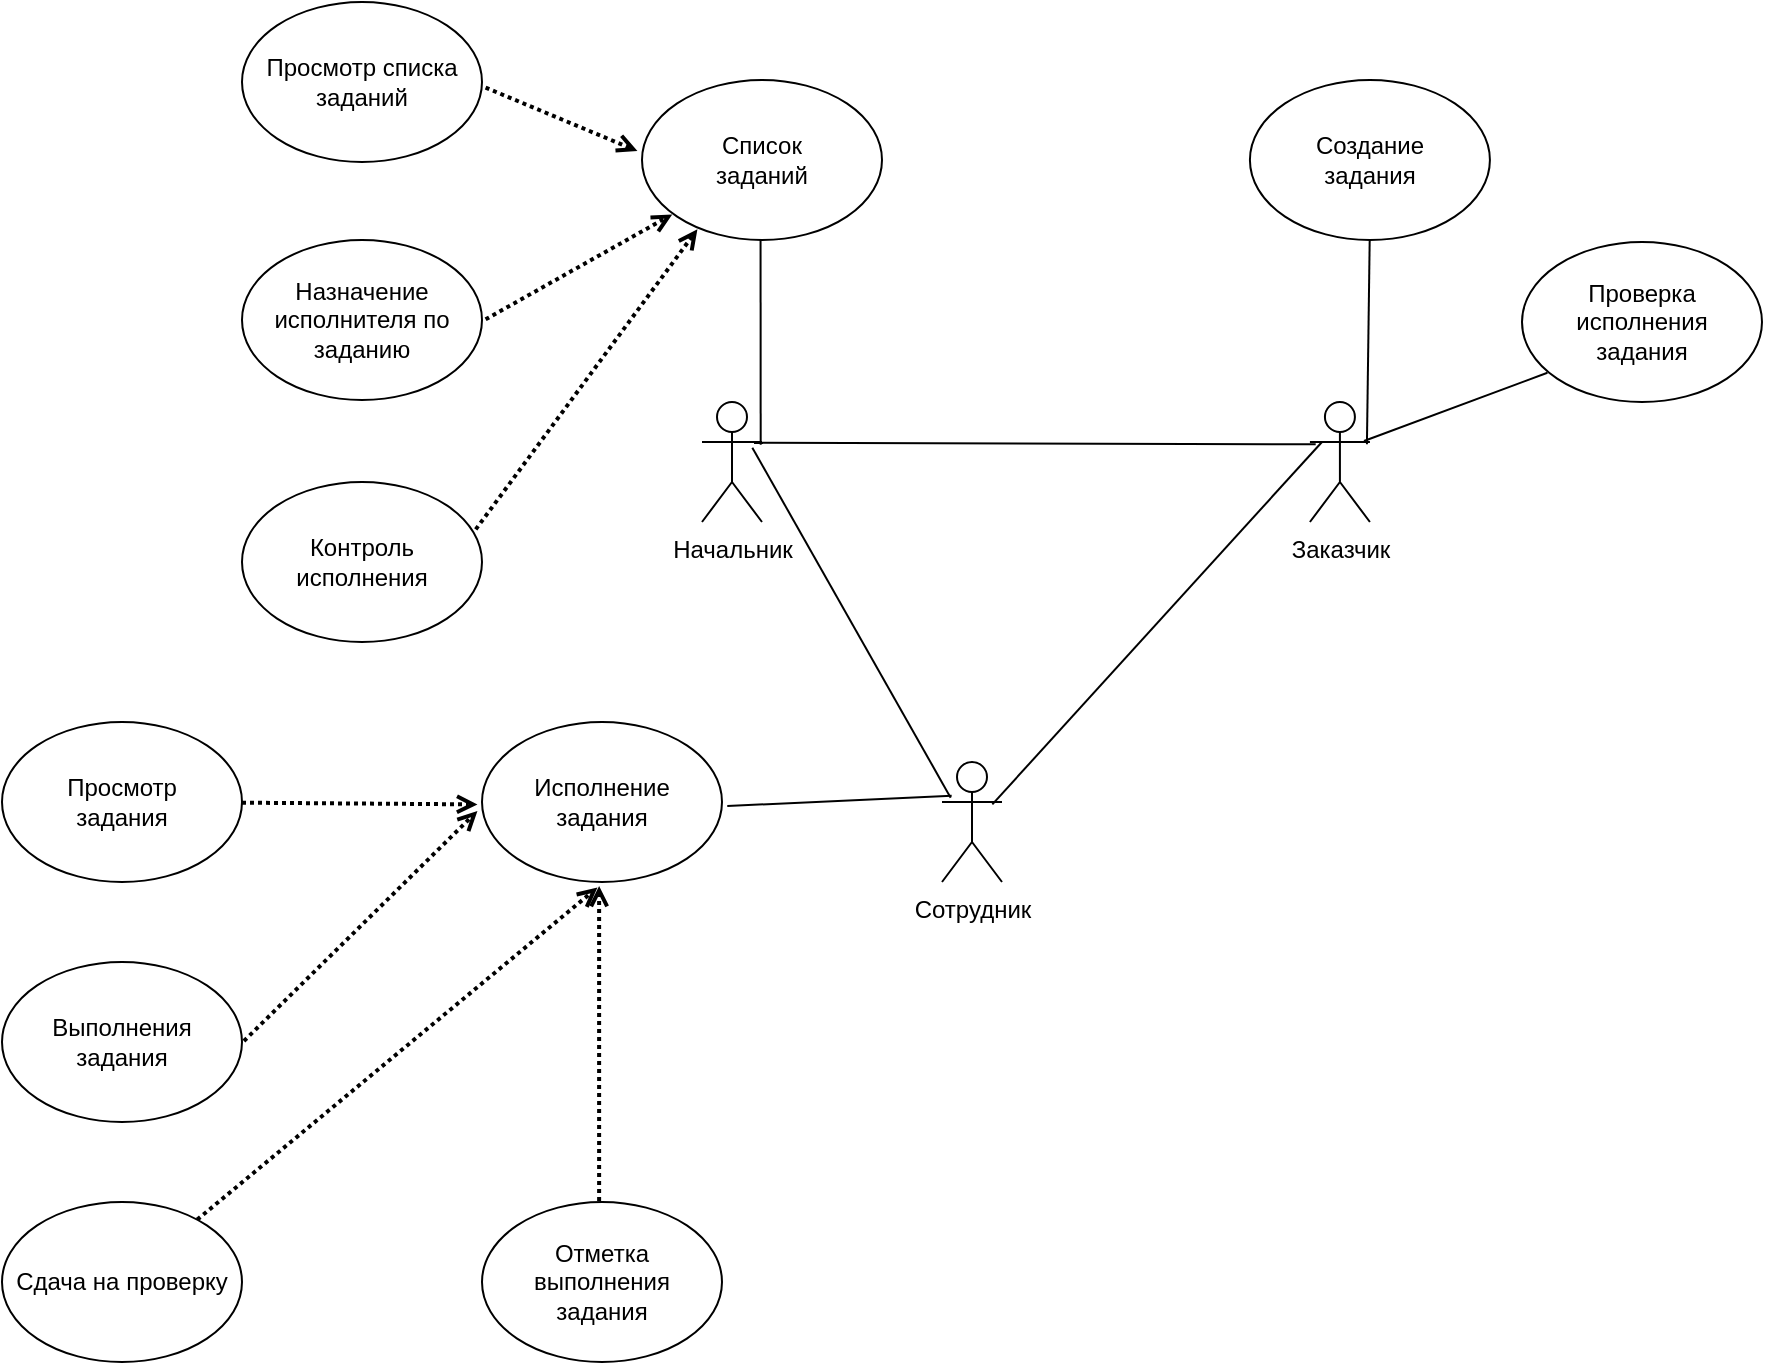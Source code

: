 <mxfile>
    <diagram id="FzKFAGnoXGDCWolT-spu" name="Диаграмма прецедентов">
        <mxGraphModel dx="1631" dy="1150" grid="1" gridSize="10" guides="1" tooltips="1" connect="0" arrows="1" fold="1" page="1" pageScale="1" pageWidth="1169" pageHeight="827" math="0" shadow="0">
            <root>
                <mxCell id="0"/>
                <mxCell id="1" parent="0"/>
                <mxCell id="1gHKCVxQUhy8G5XxMGTL-1" value="Сотрудник" style="shape=umlActor;verticalLabelPosition=bottom;verticalAlign=top;html=1;outlineConnect=0;" parent="1" vertex="1">
                    <mxGeometry x="550" y="420" width="30" height="60" as="geometry"/>
                </mxCell>
                <mxCell id="1gHKCVxQUhy8G5XxMGTL-3" value="Заказчик" style="shape=umlActor;verticalLabelPosition=bottom;verticalAlign=top;html=1;outlineConnect=0;" parent="1" vertex="1">
                    <mxGeometry x="733.96" y="240" width="30" height="60" as="geometry"/>
                </mxCell>
                <mxCell id="1gHKCVxQUhy8G5XxMGTL-5" value="" style="endArrow=none;html=1;exitX=0.161;exitY=0.281;exitDx=0;exitDy=0;exitPerimeter=0;entryX=1.022;entryY=0.525;entryDx=0;entryDy=0;entryPerimeter=0;" parent="1" source="1gHKCVxQUhy8G5XxMGTL-1" target="4AJ1Blt8pWmlBZqpBf45-20" edge="1">
                    <mxGeometry width="50" height="50" relative="1" as="geometry">
                        <mxPoint x="762" y="621" as="sourcePoint"/>
                        <mxPoint x="450" y="520" as="targetPoint"/>
                    </mxGeometry>
                </mxCell>
                <mxCell id="1gHKCVxQUhy8G5XxMGTL-11" value="Создание&lt;br&gt;задания&lt;br&gt;" style="ellipse;whiteSpace=wrap;html=1;" parent="1" vertex="1">
                    <mxGeometry x="703.96" y="79" width="120" height="80" as="geometry"/>
                </mxCell>
                <mxCell id="1gHKCVxQUhy8G5XxMGTL-12" value="" style="endArrow=none;html=1;entryX=0.499;entryY=1.004;entryDx=0;entryDy=0;entryPerimeter=0;exitX=0.95;exitY=0.353;exitDx=0;exitDy=0;exitPerimeter=0;" parent="1" source="1gHKCVxQUhy8G5XxMGTL-3" target="1gHKCVxQUhy8G5XxMGTL-11" edge="1">
                    <mxGeometry width="50" height="50" relative="1" as="geometry">
                        <mxPoint x="761.79" y="260.34" as="sourcePoint"/>
                        <mxPoint x="773.52" y="139.52" as="targetPoint"/>
                    </mxGeometry>
                </mxCell>
                <mxCell id="1gHKCVxQUhy8G5XxMGTL-16" value="Просмотр списка заданий" style="ellipse;whiteSpace=wrap;html=1;" parent="1" vertex="1">
                    <mxGeometry x="200" y="40" width="120" height="80" as="geometry"/>
                </mxCell>
                <mxCell id="1gHKCVxQUhy8G5XxMGTL-22" value="" style="endArrow=open;html=1;entryX=0.488;entryY=1.025;entryDx=0;entryDy=0;entryPerimeter=0;exitX=0.488;exitY=-0.006;exitDx=0;exitDy=0;exitPerimeter=0;dashed=1;dashPattern=1 1;endFill=0;strokeWidth=2;" parent="1" source="4AJ1Blt8pWmlBZqpBf45-22" target="4AJ1Blt8pWmlBZqpBf45-20" edge="1">
                    <mxGeometry width="50" height="50" relative="1" as="geometry">
                        <mxPoint x="1168.96" y="635.48" as="sourcePoint"/>
                        <mxPoint x="1099.96" y="609" as="targetPoint"/>
                    </mxGeometry>
                </mxCell>
                <mxCell id="1gHKCVxQUhy8G5XxMGTL-23" value="" style="endArrow=open;html=1;entryX=-0.019;entryY=0.444;entryDx=0;entryDy=0;entryPerimeter=0;exitX=1.015;exitY=0.535;exitDx=0;exitDy=0;exitPerimeter=0;dashed=1;dashPattern=1 1;endFill=0;strokeWidth=2;startArrow=none;" parent="1" source="1gHKCVxQUhy8G5XxMGTL-16" target="4AJ1Blt8pWmlBZqpBf45-12" edge="1">
                    <mxGeometry width="50" height="50" relative="1" as="geometry">
                        <mxPoint x="378.305" y="108.301" as="sourcePoint"/>
                        <mxPoint x="487.48" y="564.68" as="targetPoint"/>
                    </mxGeometry>
                </mxCell>
                <mxCell id="1gHKCVxQUhy8G5XxMGTL-26" value="" style="endArrow=open;html=1;exitX=1.015;exitY=0.496;exitDx=0;exitDy=0;exitPerimeter=0;dashed=1;dashPattern=1 1;endFill=0;strokeWidth=2;startArrow=none;entryX=0.126;entryY=0.84;entryDx=0;entryDy=0;entryPerimeter=0;" parent="1" source="4AJ1Blt8pWmlBZqpBf45-15" target="4AJ1Blt8pWmlBZqpBf45-12" edge="1">
                    <mxGeometry width="50" height="50" relative="1" as="geometry">
                        <mxPoint x="376.852" y="169.128" as="sourcePoint"/>
                        <mxPoint x="410" y="150" as="targetPoint"/>
                    </mxGeometry>
                </mxCell>
                <mxCell id="MnbU5_9E5m4PSGn_g3lq-2" value="&lt;span id=&quot;docs-internal-guid-337fdb66-7fff-0649-e076-f5c55cd66a02&quot;&gt;&lt;span style=&quot;font-family: arial; background-color: transparent; vertical-align: baseline;&quot;&gt;&lt;font style=&quot;font-size: 12px&quot;&gt;include&lt;/font&gt;&lt;/span&gt;&lt;/span&gt;" style="text;html=1;strokeColor=none;fillColor=none;align=center;verticalAlign=middle;whiteSpace=wrap;rounded=0;fontColor=#FFFFFF;rotation=25;" parent="1" vertex="1">
                    <mxGeometry x="339.75" y="79.93" width="40" height="19" as="geometry"/>
                </mxCell>
                <mxCell id="MnbU5_9E5m4PSGn_g3lq-5" value="&lt;span id=&quot;docs-internal-guid-337fdb66-7fff-0649-e076-f5c55cd66a02&quot;&gt;&lt;span style=&quot;font-family: arial; background-color: transparent; vertical-align: baseline;&quot;&gt;&lt;font style=&quot;font-size: 12px&quot;&gt;include&lt;/font&gt;&lt;/span&gt;&lt;/span&gt;" style="text;html=1;strokeColor=none;fillColor=none;align=center;verticalAlign=middle;whiteSpace=wrap;rounded=0;fontColor=#FFFFFF;rotation=-30;" parent="1" vertex="1">
                    <mxGeometry x="330" y="160" width="40" height="20" as="geometry"/>
                </mxCell>
                <mxCell id="4AJ1Blt8pWmlBZqpBf45-7" value="Начальник" style="shape=umlActor;verticalLabelPosition=bottom;verticalAlign=top;html=1;outlineConnect=0;" parent="1" vertex="1">
                    <mxGeometry x="430.0" y="240" width="30" height="60" as="geometry"/>
                </mxCell>
                <mxCell id="4AJ1Blt8pWmlBZqpBf45-12" value="Список&lt;br&gt;заданий" style="ellipse;whiteSpace=wrap;html=1;" parent="1" vertex="1">
                    <mxGeometry x="400.0" y="79" width="120" height="80" as="geometry"/>
                </mxCell>
                <mxCell id="4AJ1Blt8pWmlBZqpBf45-14" value="Проверка исполнения&lt;br&gt;задания" style="ellipse;whiteSpace=wrap;html=1;" parent="1" vertex="1">
                    <mxGeometry x="840" y="160" width="120" height="80" as="geometry"/>
                </mxCell>
                <mxCell id="4AJ1Blt8pWmlBZqpBf45-15" value="Назначение исполнителя по заданию" style="ellipse;whiteSpace=wrap;html=1;" parent="1" vertex="1">
                    <mxGeometry x="200" y="159" width="120" height="80" as="geometry"/>
                </mxCell>
                <mxCell id="4AJ1Blt8pWmlBZqpBf45-17" value="" style="endArrow=none;html=1;entryX=0.106;entryY=0.817;entryDx=0;entryDy=0;entryPerimeter=0;exitX=0.901;exitY=0.325;exitDx=0;exitDy=0;exitPerimeter=0;" parent="1" source="1gHKCVxQUhy8G5XxMGTL-3" target="4AJ1Blt8pWmlBZqpBf45-14" edge="1">
                    <mxGeometry width="50" height="50" relative="1" as="geometry">
                        <mxPoint x="690" y="681.94" as="sourcePoint"/>
                        <mxPoint x="690.04" y="582" as="targetPoint"/>
                    </mxGeometry>
                </mxCell>
                <mxCell id="4AJ1Blt8pWmlBZqpBf45-18" value="" style="endArrow=none;html=1;entryX=0.494;entryY=0.996;entryDx=0;entryDy=0;entryPerimeter=0;exitX=0.978;exitY=0.356;exitDx=0;exitDy=0;exitPerimeter=0;" parent="1" source="4AJ1Blt8pWmlBZqpBf45-7" target="4AJ1Blt8pWmlBZqpBf45-12" edge="1">
                    <mxGeometry width="50" height="50" relative="1" as="geometry">
                        <mxPoint x="492" y="580.98" as="sourcePoint"/>
                        <mxPoint x="492.04" y="481.04" as="targetPoint"/>
                    </mxGeometry>
                </mxCell>
                <mxCell id="4AJ1Blt8pWmlBZqpBf45-19" value="Просмотр&lt;br&gt;задания" style="ellipse;whiteSpace=wrap;html=1;" parent="1" vertex="1">
                    <mxGeometry x="80.0" y="400" width="120" height="80" as="geometry"/>
                </mxCell>
                <mxCell id="4AJ1Blt8pWmlBZqpBf45-20" value="Исполнение&lt;br&gt;задания" style="ellipse;whiteSpace=wrap;html=1;" parent="1" vertex="1">
                    <mxGeometry x="320" y="400" width="120" height="80" as="geometry"/>
                </mxCell>
                <mxCell id="4AJ1Blt8pWmlBZqpBf45-22" value="Отметка выполнения&lt;br&gt;задания" style="ellipse;whiteSpace=wrap;html=1;" parent="1" vertex="1">
                    <mxGeometry x="320.0" y="640" width="120" height="80" as="geometry"/>
                </mxCell>
                <mxCell id="4AJ1Blt8pWmlBZqpBf45-23" value="" style="endArrow=open;html=1;entryX=-0.019;entryY=0.515;entryDx=0;entryDy=0;entryPerimeter=0;dashed=1;dashPattern=1 1;endFill=0;strokeWidth=2;startArrow=none;" parent="1" source="4AJ1Blt8pWmlBZqpBf45-19" target="4AJ1Blt8pWmlBZqpBf45-20" edge="1">
                    <mxGeometry width="50" height="50" relative="1" as="geometry">
                        <mxPoint x="280" y="440.416" as="sourcePoint"/>
                        <mxPoint x="407.72" y="124.52" as="targetPoint"/>
                    </mxGeometry>
                </mxCell>
                <mxCell id="4AJ1Blt8pWmlBZqpBf45-30" value="" style="endArrow=none;html=1;exitX=0.144;exitY=0.297;exitDx=0;exitDy=0;exitPerimeter=0;entryX=0.839;entryY=0.381;entryDx=0;entryDy=0;entryPerimeter=0;" parent="1" source="1gHKCVxQUhy8G5XxMGTL-1" target="4AJ1Blt8pWmlBZqpBf45-7" edge="1">
                    <mxGeometry width="50" height="50" relative="1" as="geometry">
                        <mxPoint x="564.83" y="446.86" as="sourcePoint"/>
                        <mxPoint x="452.64" y="452" as="targetPoint"/>
                    </mxGeometry>
                </mxCell>
                <mxCell id="4AJ1Blt8pWmlBZqpBf45-31" value="" style="endArrow=none;html=1;exitX=0.201;exitY=0.333;exitDx=0;exitDy=0;exitPerimeter=0;entryX=0.839;entryY=0.353;entryDx=0;entryDy=0;entryPerimeter=0;" parent="1" source="1gHKCVxQUhy8G5XxMGTL-3" target="1gHKCVxQUhy8G5XxMGTL-1" edge="1">
                    <mxGeometry width="50" height="50" relative="1" as="geometry">
                        <mxPoint x="574.83" y="456.86" as="sourcePoint"/>
                        <mxPoint x="462.64" y="462" as="targetPoint"/>
                    </mxGeometry>
                </mxCell>
                <mxCell id="4AJ1Blt8pWmlBZqpBf45-32" value="&lt;span id=&quot;docs-internal-guid-337fdb66-7fff-0649-e076-f5c55cd66a02&quot;&gt;&lt;span style=&quot;font-family: arial; background-color: transparent; vertical-align: baseline;&quot;&gt;&lt;font style=&quot;font-size: 12px&quot;&gt;include&lt;/font&gt;&lt;/span&gt;&lt;/span&gt;" style="text;html=1;strokeColor=none;fillColor=none;align=center;verticalAlign=middle;whiteSpace=wrap;rounded=0;fontColor=#FFFFFF;rotation=0;" parent="1" vertex="1">
                    <mxGeometry x="230" y="414" width="40" height="20" as="geometry"/>
                </mxCell>
                <mxCell id="4AJ1Blt8pWmlBZqpBf45-33" value="&lt;span id=&quot;docs-internal-guid-337fdb66-7fff-0649-e076-f5c55cd66a02&quot;&gt;&lt;span style=&quot;font-family: arial; background-color: transparent; vertical-align: baseline;&quot;&gt;&lt;font style=&quot;font-size: 12px&quot;&gt;include&lt;/font&gt;&lt;/span&gt;&lt;/span&gt;" style="text;html=1;strokeColor=none;fillColor=none;align=center;verticalAlign=middle;whiteSpace=wrap;rounded=0;fontColor=#FFFFFF;rotation=-40;" parent="1" vertex="1">
                    <mxGeometry x="220" y="492" width="40" height="20" as="geometry"/>
                </mxCell>
                <mxCell id="4AJ1Blt8pWmlBZqpBf45-34" value="Выполнения&lt;br&gt;задания" style="ellipse;whiteSpace=wrap;html=1;" parent="1" vertex="1">
                    <mxGeometry x="80.0" y="520" width="120" height="80" as="geometry"/>
                </mxCell>
                <mxCell id="4AJ1Blt8pWmlBZqpBf45-35" value="Сдача на проверку" style="ellipse;whiteSpace=wrap;html=1;" parent="1" vertex="1">
                    <mxGeometry x="80.0" y="640" width="120" height="80" as="geometry"/>
                </mxCell>
                <mxCell id="4AJ1Blt8pWmlBZqpBf45-36" value="" style="endArrow=open;html=1;entryX=-0.019;entryY=0.556;entryDx=0;entryDy=0;entryPerimeter=0;exitX=1.008;exitY=0.494;exitDx=0;exitDy=0;exitPerimeter=0;dashed=1;dashPattern=1 1;endFill=0;strokeWidth=2;" parent="1" source="4AJ1Blt8pWmlBZqpBf45-34" target="4AJ1Blt8pWmlBZqpBf45-20" edge="1">
                    <mxGeometry width="50" height="50" relative="1" as="geometry">
                        <mxPoint x="690.22" y="730" as="sourcePoint"/>
                        <mxPoint x="807.7" y="620.04" as="targetPoint"/>
                    </mxGeometry>
                </mxCell>
                <mxCell id="4AJ1Blt8pWmlBZqpBf45-37" value="" style="endArrow=open;html=1;entryX=0.481;entryY=1.035;entryDx=0;entryDy=0;entryPerimeter=0;dashed=1;dashPattern=1 1;endFill=0;strokeWidth=2;" parent="1" source="4AJ1Blt8pWmlBZqpBf45-35" target="4AJ1Blt8pWmlBZqpBf45-20" edge="1">
                    <mxGeometry width="50" height="50" relative="1" as="geometry">
                        <mxPoint x="221.8" y="579.48" as="sourcePoint"/>
                        <mxPoint x="339.28" y="469.52" as="targetPoint"/>
                    </mxGeometry>
                </mxCell>
                <mxCell id="4AJ1Blt8pWmlBZqpBf45-39" value="&lt;span id=&quot;docs-internal-guid-337fdb66-7fff-0649-e076-f5c55cd66a02&quot;&gt;&lt;span style=&quot;font-family: arial; background-color: transparent; vertical-align: baseline;&quot;&gt;&lt;font style=&quot;font-size: 12px&quot;&gt;include&lt;/font&gt;&lt;/span&gt;&lt;/span&gt;" style="text;html=1;strokeColor=none;fillColor=none;align=center;verticalAlign=middle;whiteSpace=wrap;rounded=0;fontColor=#FFFFFF;rotation=-90;" parent="1" vertex="1">
                    <mxGeometry x="350" y="580" width="40" height="20" as="geometry"/>
                </mxCell>
                <mxCell id="4AJ1Blt8pWmlBZqpBf45-41" value="&lt;span id=&quot;docs-internal-guid-337fdb66-7fff-0649-e076-f5c55cd66a02&quot;&gt;&lt;span style=&quot;font-family: arial; background-color: transparent; vertical-align: baseline;&quot;&gt;&lt;font style=&quot;font-size: 12px&quot;&gt;include&lt;/font&gt;&lt;/span&gt;&lt;/span&gt;" style="text;html=1;strokeColor=none;fillColor=none;align=center;verticalAlign=middle;whiteSpace=wrap;rounded=0;fontColor=#FFFFFF;rotation=-40;" parent="1" vertex="1">
                    <mxGeometry x="250" y="540" width="40" height="20" as="geometry"/>
                </mxCell>
                <mxCell id="4AJ1Blt8pWmlBZqpBf45-43" value="" style="endArrow=none;html=1;exitX=0.096;exitY=0.353;exitDx=0;exitDy=0;exitPerimeter=0;entryX=0.867;entryY=0.339;entryDx=0;entryDy=0;entryPerimeter=0;" parent="1" source="1gHKCVxQUhy8G5XxMGTL-3" target="4AJ1Blt8pWmlBZqpBf45-7" edge="1">
                    <mxGeometry width="50" height="50" relative="1" as="geometry">
                        <mxPoint x="574.32" y="457.82" as="sourcePoint"/>
                        <mxPoint x="475.17" y="282.86" as="targetPoint"/>
                    </mxGeometry>
                </mxCell>
                <mxCell id="4AJ1Blt8pWmlBZqpBf45-44" value="Контроль исполнения" style="ellipse;whiteSpace=wrap;html=1;" parent="1" vertex="1">
                    <mxGeometry x="200" y="280" width="120" height="80" as="geometry"/>
                </mxCell>
                <mxCell id="4AJ1Blt8pWmlBZqpBf45-46" value="" style="endArrow=open;html=1;exitX=0.974;exitY=0.296;exitDx=0;exitDy=0;exitPerimeter=0;dashed=1;dashPattern=1 1;endFill=0;strokeWidth=2;startArrow=none;entryX=0.231;entryY=0.933;entryDx=0;entryDy=0;entryPerimeter=0;" parent="1" source="4AJ1Blt8pWmlBZqpBf45-44" target="4AJ1Blt8pWmlBZqpBf45-12" edge="1">
                    <mxGeometry width="50" height="50" relative="1" as="geometry">
                        <mxPoint x="331.8" y="208.68" as="sourcePoint"/>
                        <mxPoint x="420.0" y="160" as="targetPoint"/>
                    </mxGeometry>
                </mxCell>
                <mxCell id="4AJ1Blt8pWmlBZqpBf45-48" value="&lt;span id=&quot;docs-internal-guid-337fdb66-7fff-0649-e076-f5c55cd66a02&quot;&gt;&lt;span style=&quot;font-family: arial; background-color: transparent; vertical-align: baseline;&quot;&gt;&lt;font style=&quot;font-size: 12px&quot;&gt;include&lt;/font&gt;&lt;/span&gt;&lt;/span&gt;" style="text;html=1;strokeColor=none;fillColor=none;align=center;verticalAlign=middle;whiteSpace=wrap;rounded=0;fontColor=#FFFFFF;rotation=-50;" parent="1" vertex="1">
                    <mxGeometry x="350" y="200" width="40" height="20" as="geometry"/>
                </mxCell>
            </root>
        </mxGraphModel>
    </diagram>
    <diagram id="ITqVOFLpokw4-V68O6bz" name="Диаграмма взаимодействия">
        <mxGraphModel dx="1631" dy="1150" grid="1" gridSize="10" guides="1" tooltips="1" connect="1" arrows="1" fold="1" page="1" pageScale="1" pageWidth="1169" pageHeight="827" math="0" shadow="0">
            <root>
                <mxCell id="RUR3h_6tyO-jtWT-n1HD-0"/>
                <mxCell id="RUR3h_6tyO-jtWT-n1HD-1" parent="RUR3h_6tyO-jtWT-n1HD-0"/>
                <mxCell id="SCsRiwc_qIpk-WXaUJOM-4" value="" style="shape=umlLifeline;participant=umlActor;perimeter=lifelinePerimeter;whiteSpace=wrap;html=1;container=1;collapsible=0;recursiveResize=0;verticalAlign=top;spacingTop=36;outlineConnect=0;fontColor=#FFFFFF;" parent="RUR3h_6tyO-jtWT-n1HD-1" vertex="1">
                    <mxGeometry x="40" y="40" width="20" height="760" as="geometry"/>
                </mxCell>
                <mxCell id="SCsRiwc_qIpk-WXaUJOM-5" value=":Блок обработки&lt;br&gt;заданий" style="shape=umlLifeline;perimeter=lifelinePerimeter;whiteSpace=wrap;html=1;container=1;collapsible=0;recursiveResize=0;outlineConnect=0;fontColor=#FFFFFF;" parent="RUR3h_6tyO-jtWT-n1HD-1" vertex="1">
                    <mxGeometry x="149" y="40" width="100" height="760" as="geometry"/>
                </mxCell>
                <mxCell id="T4rm4pVzh3_2F5of5Yc2-1" value="" style="html=1;points=[];perimeter=orthogonalPerimeter;fontColor=#FFFFFF;" parent="SCsRiwc_qIpk-WXaUJOM-5" vertex="1">
                    <mxGeometry x="45" y="80" width="10" height="40" as="geometry"/>
                </mxCell>
                <mxCell id="T4rm4pVzh3_2F5of5Yc2-0" value="Создание задания" style="html=1;verticalAlign=bottom;endArrow=block;dashed=1;dashPattern=1 1;fontColor=#FFFFFF;strokeWidth=2;entryX=0.367;entryY=-0.017;entryDx=0;entryDy=0;entryPerimeter=0;" parent="RUR3h_6tyO-jtWT-n1HD-1" source="SCsRiwc_qIpk-WXaUJOM-4" target="T4rm4pVzh3_2F5of5Yc2-1" edge="1">
                    <mxGeometry width="80" relative="1" as="geometry">
                        <mxPoint x="520" y="460" as="sourcePoint"/>
                        <mxPoint x="160" y="120" as="targetPoint"/>
                    </mxGeometry>
                </mxCell>
                <mxCell id="Bk4L6IAFF9diTcHn-wIK-0" value="" style="shape=umlLifeline;participant=umlActor;perimeter=lifelinePerimeter;whiteSpace=wrap;html=1;container=1;collapsible=0;recursiveResize=0;verticalAlign=top;spacingTop=36;outlineConnect=0;fontColor=#FFFFFF;" parent="RUR3h_6tyO-jtWT-n1HD-1" vertex="1">
                    <mxGeometry x="510" y="40" width="20" height="760" as="geometry"/>
                </mxCell>
                <mxCell id="Bk4L6IAFF9diTcHn-wIK-12" value="" style="html=1;points=[];perimeter=orthogonalPerimeter;fontColor=#FFFFFF;" parent="Bk4L6IAFF9diTcHn-wIK-0" vertex="1">
                    <mxGeometry x="-316" y="350" width="10" height="40" as="geometry"/>
                </mxCell>
                <mxCell id="Bk4L6IAFF9diTcHn-wIK-20" value="Задание выполнено" style="html=1;verticalAlign=bottom;endArrow=open;dashed=1;endSize=8;dashPattern=1 1;fontColor=#FFFFFF;strokeWidth=2;exitX=0.017;exitY=1.001;exitDx=0;exitDy=0;exitPerimeter=0;" parent="Bk4L6IAFF9diTcHn-wIK-0" edge="1">
                    <mxGeometry relative="1" as="geometry">
                        <mxPoint x="5.17" y="350.24" as="sourcePoint"/>
                        <mxPoint x="-311.333" y="350" as="targetPoint"/>
                        <Array as="points">
                            <mxPoint x="-110" y="350"/>
                        </Array>
                    </mxGeometry>
                </mxCell>
                <mxCell id="Bk4L6IAFF9diTcHn-wIK-21" value="Проверка выполнения&lt;br&gt;задания" style="html=1;verticalAlign=bottom;endArrow=open;dashed=1;endSize=8;dashPattern=1 1;fontColor=#FFFFFF;strokeWidth=2;exitX=0.45;exitY=0.988;exitDx=0;exitDy=0;exitPerimeter=0;" parent="Bk4L6IAFF9diTcHn-wIK-0" source="Bk4L6IAFF9diTcHn-wIK-12" edge="1">
                    <mxGeometry x="-0.08" relative="1" as="geometry">
                        <mxPoint x="90" y="330" as="sourcePoint"/>
                        <mxPoint x="-460.333" y="389.52" as="targetPoint"/>
                        <mxPoint as="offset"/>
                    </mxGeometry>
                </mxCell>
                <mxCell id="Bk4L6IAFF9diTcHn-wIK-22" value="" style="html=1;points=[];perimeter=orthogonalPerimeter;fontColor=#FFFFFF;" parent="Bk4L6IAFF9diTcHn-wIK-0" vertex="1">
                    <mxGeometry x="-465" y="390" width="10" height="50" as="geometry"/>
                </mxCell>
                <mxCell id="Bk4L6IAFF9diTcHn-wIK-31" value="Замечания к исполнению&lt;br&gt;задания" style="html=1;verticalAlign=bottom;endArrow=block;dashed=1;dashPattern=1 1;fontColor=#FFFFFF;strokeWidth=2;" parent="Bk4L6IAFF9diTcHn-wIK-0" edge="1">
                    <mxGeometry width="80" relative="1" as="geometry">
                        <mxPoint x="-460.333" y="440" as="sourcePoint"/>
                        <mxPoint x="-311.5" y="440" as="targetPoint"/>
                        <Array as="points">
                            <mxPoint x="-340" y="440"/>
                        </Array>
                    </mxGeometry>
                </mxCell>
                <mxCell id="Bk4L6IAFF9diTcHn-wIK-32" value="" style="html=1;points=[];perimeter=orthogonalPerimeter;fontColor=#FFFFFF;" parent="Bk4L6IAFF9diTcHn-wIK-0" vertex="1">
                    <mxGeometry x="-316" y="440" width="10" height="30" as="geometry"/>
                </mxCell>
                <mxCell id="Bk4L6IAFF9diTcHn-wIK-33" value="На устранение выявленных замечаний по заданию" style="html=1;verticalAlign=bottom;endArrow=block;dashed=1;dashPattern=1 1;fontColor=#FFFFFF;strokeWidth=2;" parent="Bk4L6IAFF9diTcHn-wIK-0" edge="1">
                    <mxGeometry x="0.004" width="80" relative="1" as="geometry">
                        <mxPoint x="-311.333" y="470" as="sourcePoint"/>
                        <mxPoint x="10" y="470" as="targetPoint"/>
                        <Array as="points">
                            <mxPoint x="-130" y="470"/>
                        </Array>
                        <mxPoint as="offset"/>
                    </mxGeometry>
                </mxCell>
                <mxCell id="Bk4L6IAFF9diTcHn-wIK-34" value="" style="html=1;points=[];perimeter=orthogonalPerimeter;fontColor=#FFFFFF;" parent="Bk4L6IAFF9diTcHn-wIK-0" vertex="1">
                    <mxGeometry x="5" y="470" width="10" height="80" as="geometry"/>
                </mxCell>
                <mxCell id="Bk4L6IAFF9diTcHn-wIK-35" value="Устранены выявленные замечания" style="html=1;verticalAlign=bottom;endArrow=open;dashed=1;endSize=8;dashPattern=1 1;fontColor=#FFFFFF;strokeWidth=2;exitX=-0.067;exitY=0.994;exitDx=0;exitDy=0;exitPerimeter=0;" parent="Bk4L6IAFF9diTcHn-wIK-0" source="Bk4L6IAFF9diTcHn-wIK-34" edge="1">
                    <mxGeometry relative="1" as="geometry">
                        <mxPoint y="300" as="sourcePoint"/>
                        <mxPoint x="-460.333" y="550" as="targetPoint"/>
                        <Array as="points">
                            <mxPoint x="-270" y="550"/>
                        </Array>
                    </mxGeometry>
                </mxCell>
                <mxCell id="Bk4L6IAFF9diTcHn-wIK-36" value="" style="html=1;points=[];perimeter=orthogonalPerimeter;fontColor=#FFFFFF;" parent="Bk4L6IAFF9diTcHn-wIK-0" vertex="1">
                    <mxGeometry x="-465" y="550" width="10" height="40" as="geometry"/>
                </mxCell>
                <mxCell id="Bk4L6IAFF9diTcHn-wIK-37" value="Завершение задания" style="html=1;verticalAlign=bottom;endArrow=block;dashed=1;dashPattern=1 1;fontColor=#FFFFFF;strokeWidth=2;" parent="Bk4L6IAFF9diTcHn-wIK-0" edge="1">
                    <mxGeometry width="80" relative="1" as="geometry">
                        <mxPoint x="-460.333" y="590" as="sourcePoint"/>
                        <mxPoint x="-311.5" y="590" as="targetPoint"/>
                        <Array as="points">
                            <mxPoint x="-340" y="590"/>
                        </Array>
                    </mxGeometry>
                </mxCell>
                <mxCell id="Bk4L6IAFF9diTcHn-wIK-38" value="" style="html=1;points=[];perimeter=orthogonalPerimeter;fontColor=#FFFFFF;" parent="Bk4L6IAFF9diTcHn-wIK-0" vertex="1">
                    <mxGeometry x="-316" y="590" width="10" height="40" as="geometry"/>
                </mxCell>
                <mxCell id="Bk4L6IAFF9diTcHn-wIK-1" value="" style="shape=umlLifeline;participant=umlActor;perimeter=lifelinePerimeter;whiteSpace=wrap;html=1;container=1;collapsible=0;recursiveResize=0;verticalAlign=top;spacingTop=36;outlineConnect=0;fontColor=#FFFFFF;" parent="RUR3h_6tyO-jtWT-n1HD-1" vertex="1">
                    <mxGeometry x="340" y="40" width="20" height="760" as="geometry"/>
                </mxCell>
                <mxCell id="Bk4L6IAFF9diTcHn-wIK-6" value="Новое задание" style="html=1;verticalAlign=bottom;endArrow=block;dashed=1;dashPattern=1 1;fontColor=#FFFFFF;strokeWidth=2;" parent="RUR3h_6tyO-jtWT-n1HD-1" edge="1">
                    <mxGeometry x="-0.079" width="80" relative="1" as="geometry">
                        <mxPoint x="203" y="160" as="sourcePoint"/>
                        <mxPoint x="348.5" y="160" as="targetPoint"/>
                        <mxPoint as="offset"/>
                    </mxGeometry>
                </mxCell>
                <mxCell id="Bk4L6IAFF9diTcHn-wIK-7" value="" style="html=1;points=[];perimeter=orthogonalPerimeter;fontColor=#FFFFFF;" parent="RUR3h_6tyO-jtWT-n1HD-1" vertex="1">
                    <mxGeometry x="345" y="160" width="10" height="40" as="geometry"/>
                </mxCell>
                <mxCell id="Bk4L6IAFF9diTcHn-wIK-11" value="Назначение исполнителя" style="html=1;verticalAlign=bottom;endArrow=open;dashed=1;endSize=8;dashPattern=1 1;fontColor=#FFFFFF;strokeWidth=2;" parent="RUR3h_6tyO-jtWT-n1HD-1" source="Bk4L6IAFF9diTcHn-wIK-1" target="SCsRiwc_qIpk-WXaUJOM-5" edge="1">
                    <mxGeometry relative="1" as="geometry">
                        <mxPoint x="600" y="460" as="sourcePoint"/>
                        <mxPoint x="520" y="460" as="targetPoint"/>
                        <Array as="points">
                            <mxPoint x="290" y="200"/>
                        </Array>
                    </mxGeometry>
                </mxCell>
                <mxCell id="Bk4L6IAFF9diTcHn-wIK-13" value="" style="html=1;points=[];perimeter=orthogonalPerimeter;fontColor=#FFFFFF;" parent="RUR3h_6tyO-jtWT-n1HD-1" vertex="1">
                    <mxGeometry x="194" y="200" width="10" height="40" as="geometry"/>
                </mxCell>
                <mxCell id="Bk4L6IAFF9diTcHn-wIK-15" value="Получено новое задание" style="html=1;verticalAlign=bottom;endArrow=block;dashed=1;dashPattern=1 1;fontColor=#FFFFFF;strokeWidth=2;" parent="RUR3h_6tyO-jtWT-n1HD-1" source="SCsRiwc_qIpk-WXaUJOM-5" target="Bk4L6IAFF9diTcHn-wIK-0" edge="1">
                    <mxGeometry width="80" relative="1" as="geometry">
                        <mxPoint x="520" y="460" as="sourcePoint"/>
                        <mxPoint x="600" y="460" as="targetPoint"/>
                        <Array as="points">
                            <mxPoint x="460" y="240"/>
                        </Array>
                    </mxGeometry>
                </mxCell>
                <mxCell id="Bk4L6IAFF9diTcHn-wIK-16" value="" style="html=1;points=[];perimeter=orthogonalPerimeter;fontColor=#FFFFFF;" parent="RUR3h_6tyO-jtWT-n1HD-1" vertex="1">
                    <mxGeometry x="515" y="240" width="10" height="150" as="geometry"/>
                </mxCell>
            </root>
        </mxGraphModel>
    </diagram>
    <diagram id="1IPVWIqW8F2eZ5TMQKQ4" name="Диаграмма классов">
        <mxGraphModel dx="1631" dy="1150" grid="1" gridSize="10" guides="1" tooltips="1" connect="1" arrows="1" fold="1" page="1" pageScale="1" pageWidth="1169" pageHeight="827" math="0" shadow="0">
            <root>
                <mxCell id="3mZONofuCWOaK_TD9A6O-0"/>
                <mxCell id="3mZONofuCWOaK_TD9A6O-1" parent="3mZONofuCWOaK_TD9A6O-0"/>
                <mxCell id="KkMyyrLau12Synb8e8L7-0" value="Employee" style="swimlane;fontStyle=1;align=center;verticalAlign=top;childLayout=stackLayout;horizontal=1;startSize=26;horizontalStack=0;resizeParent=1;resizeParentMax=0;resizeLast=0;collapsible=1;marginBottom=0;fontColor=#FFFFFF;" parent="3mZONofuCWOaK_TD9A6O-1" vertex="1">
                    <mxGeometry x="160" y="210" width="160" height="164" as="geometry"/>
                </mxCell>
                <mxCell id="KkMyyrLau12Synb8e8L7-6" value="+ id: integer" style="text;strokeColor=none;fillColor=none;align=left;verticalAlign=top;spacingLeft=4;spacingRight=4;overflow=hidden;rotatable=0;points=[[0,0.5],[1,0.5]];portConstraint=eastwest;" parent="KkMyyrLau12Synb8e8L7-0" vertex="1">
                    <mxGeometry y="26" width="160" height="26" as="geometry"/>
                </mxCell>
                <mxCell id="KkMyyrLau12Synb8e8L7-1" value="+ name: string" style="text;strokeColor=none;fillColor=none;align=left;verticalAlign=top;spacingLeft=4;spacingRight=4;overflow=hidden;rotatable=0;points=[[0,0.5],[1,0.5]];portConstraint=eastwest;" parent="KkMyyrLau12Synb8e8L7-0" vertex="1">
                    <mxGeometry y="52" width="160" height="26" as="geometry"/>
                </mxCell>
                <mxCell id="KkMyyrLau12Synb8e8L7-5" value="+ lastName: string" style="text;strokeColor=none;fillColor=none;align=left;verticalAlign=top;spacingLeft=4;spacingRight=4;overflow=hidden;rotatable=0;points=[[0,0.5],[1,0.5]];portConstraint=eastwest;" parent="KkMyyrLau12Synb8e8L7-0" vertex="1">
                    <mxGeometry y="78" width="160" height="26" as="geometry"/>
                </mxCell>
                <mxCell id="KkMyyrLau12Synb8e8L7-7" value="+ phone: string" style="text;strokeColor=none;fillColor=none;align=left;verticalAlign=top;spacingLeft=4;spacingRight=4;overflow=hidden;rotatable=0;points=[[0,0.5],[1,0.5]];portConstraint=eastwest;" parent="KkMyyrLau12Synb8e8L7-0" vertex="1">
                    <mxGeometry y="104" width="160" height="26" as="geometry"/>
                </mxCell>
                <mxCell id="Ls1-NF3X9LQCH0TBVpGZ-17" value="+ department: string" style="text;strokeColor=none;fillColor=none;align=left;verticalAlign=top;spacingLeft=4;spacingRight=4;overflow=hidden;rotatable=0;points=[[0,0.5],[1,0.5]];portConstraint=eastwest;" parent="KkMyyrLau12Synb8e8L7-0" vertex="1">
                    <mxGeometry y="130" width="160" height="26" as="geometry"/>
                </mxCell>
                <mxCell id="KkMyyrLau12Synb8e8L7-2" value="" style="line;strokeWidth=1;fillColor=none;align=left;verticalAlign=middle;spacingTop=-1;spacingLeft=3;spacingRight=3;rotatable=0;labelPosition=right;points=[];portConstraint=eastwest;" parent="KkMyyrLau12Synb8e8L7-0" vertex="1">
                    <mxGeometry y="156" width="160" height="8" as="geometry"/>
                </mxCell>
                <mxCell id="Ls1-NF3X9LQCH0TBVpGZ-0" value="Boss" style="swimlane;fontStyle=1;align=center;verticalAlign=top;childLayout=stackLayout;horizontal=1;startSize=26;horizontalStack=0;resizeParent=1;resizeParentMax=0;resizeLast=0;collapsible=1;marginBottom=0;fontColor=#FFFFFF;" parent="3mZONofuCWOaK_TD9A6O-1" vertex="1">
                    <mxGeometry x="160" y="110" width="160" height="50" as="geometry"/>
                </mxCell>
                <mxCell id="Ls1-NF3X9LQCH0TBVpGZ-5" value="" style="line;strokeWidth=1;fillColor=none;align=left;verticalAlign=middle;spacingTop=-1;spacingLeft=3;spacingRight=3;rotatable=0;labelPosition=right;points=[];portConstraint=eastwest;" parent="Ls1-NF3X9LQCH0TBVpGZ-0" vertex="1">
                    <mxGeometry y="26" width="160" height="24" as="geometry"/>
                </mxCell>
                <mxCell id="Ls1-NF3X9LQCH0TBVpGZ-7" value="Customer" style="swimlane;fontStyle=1;align=center;verticalAlign=top;childLayout=stackLayout;horizontal=1;startSize=26;horizontalStack=0;resizeParent=1;resizeParentMax=0;resizeLast=0;collapsible=1;marginBottom=0;fontColor=#FFFFFF;" parent="3mZONofuCWOaK_TD9A6O-1" vertex="1">
                    <mxGeometry x="160" y="440" width="160" height="50" as="geometry"/>
                </mxCell>
                <mxCell id="Ls1-NF3X9LQCH0TBVpGZ-12" value="" style="line;strokeWidth=1;fillColor=none;align=left;verticalAlign=middle;spacingTop=-1;spacingLeft=3;spacingRight=3;rotatable=0;labelPosition=right;points=[];portConstraint=eastwest;" parent="Ls1-NF3X9LQCH0TBVpGZ-7" vertex="1">
                    <mxGeometry y="26" width="160" height="24" as="geometry"/>
                </mxCell>
                <mxCell id="Ls1-NF3X9LQCH0TBVpGZ-14" value="" style="endArrow=block;endSize=16;endFill=0;html=1;dashed=1;dashPattern=1 1;fontColor=#FFFFFF;strokeWidth=2;exitX=0.5;exitY=1;exitDx=0;exitDy=0;" parent="3mZONofuCWOaK_TD9A6O-1" source="Ls1-NF3X9LQCH0TBVpGZ-0" target="KkMyyrLau12Synb8e8L7-0" edge="1">
                    <mxGeometry x="0.077" y="-4" width="160" relative="1" as="geometry">
                        <mxPoint x="240" y="160" as="sourcePoint"/>
                        <mxPoint x="680" y="470" as="targetPoint"/>
                        <mxPoint as="offset"/>
                    </mxGeometry>
                </mxCell>
                <mxCell id="Ls1-NF3X9LQCH0TBVpGZ-15" value="" style="endArrow=block;endSize=16;endFill=0;html=1;dashed=1;dashPattern=1 1;fontColor=#FFFFFF;strokeWidth=2;exitX=0.5;exitY=0;exitDx=0;exitDy=0;entryX=0.5;entryY=1;entryDx=0;entryDy=0;" parent="3mZONofuCWOaK_TD9A6O-1" source="Ls1-NF3X9LQCH0TBVpGZ-7" target="KkMyyrLau12Synb8e8L7-0" edge="1">
                    <mxGeometry x="-0.142" y="-6" width="160" relative="1" as="geometry">
                        <mxPoint x="520" y="470" as="sourcePoint"/>
                        <mxPoint x="240" y="404" as="targetPoint"/>
                        <mxPoint as="offset"/>
                    </mxGeometry>
                </mxCell>
                <mxCell id="CEOhH09hyukxRI8Juec8-0" value="JobsList" style="swimlane;fontStyle=1;align=center;verticalAlign=top;childLayout=stackLayout;horizontal=1;startSize=26;horizontalStack=0;resizeParent=1;resizeParentMax=0;resizeLast=0;collapsible=1;marginBottom=0;" vertex="1" parent="3mZONofuCWOaK_TD9A6O-1">
                    <mxGeometry x="440" y="202" width="160" height="216" as="geometry"/>
                </mxCell>
                <mxCell id="CEOhH09hyukxRI8Juec8-1" value="+ jobs: List&lt;Job&gt;" style="text;strokeColor=none;fillColor=none;align=left;verticalAlign=top;spacingLeft=4;spacingRight=4;overflow=hidden;rotatable=0;points=[[0,0.5],[1,0.5]];portConstraint=eastwest;" vertex="1" parent="CEOhH09hyukxRI8Juec8-0">
                    <mxGeometry y="26" width="160" height="26" as="geometry"/>
                </mxCell>
                <mxCell id="CEOhH09hyukxRI8Juec8-2" value="" style="line;strokeWidth=1;fillColor=none;align=left;verticalAlign=middle;spacingTop=-1;spacingLeft=3;spacingRight=3;rotatable=0;labelPosition=right;points=[];portConstraint=eastwest;" vertex="1" parent="CEOhH09hyukxRI8Juec8-0">
                    <mxGeometry y="52" width="160" height="8" as="geometry"/>
                </mxCell>
                <mxCell id="CEOhH09hyukxRI8Juec8-3" value="+ ViewJobsList: void" style="text;strokeColor=none;fillColor=none;align=left;verticalAlign=top;spacingLeft=4;spacingRight=4;overflow=hidden;rotatable=0;points=[[0,0.5],[1,0.5]];portConstraint=eastwest;" vertex="1" parent="CEOhH09hyukxRI8Juec8-0">
                    <mxGeometry y="60" width="160" height="26" as="geometry"/>
                </mxCell>
                <mxCell id="CEOhH09hyukxRI8Juec8-11" value="+ CreateJob: void" style="text;strokeColor=none;fillColor=none;align=left;verticalAlign=top;spacingLeft=4;spacingRight=4;overflow=hidden;rotatable=0;points=[[0,0.5],[1,0.5]];portConstraint=eastwest;" vertex="1" parent="CEOhH09hyukxRI8Juec8-0">
                    <mxGeometry y="86" width="160" height="26" as="geometry"/>
                </mxCell>
                <mxCell id="CEOhH09hyukxRI8Juec8-12" value="+ CloseJob: void" style="text;strokeColor=none;fillColor=none;align=left;verticalAlign=top;spacingLeft=4;spacingRight=4;overflow=hidden;rotatable=0;points=[[0,0.5],[1,0.5]];portConstraint=eastwest;" vertex="1" parent="CEOhH09hyukxRI8Juec8-0">
                    <mxGeometry y="112" width="160" height="26" as="geometry"/>
                </mxCell>
                <mxCell id="CEOhH09hyukxRI8Juec8-13" value="+ SetJobEmployee: void" style="text;strokeColor=none;fillColor=none;align=left;verticalAlign=top;spacingLeft=4;spacingRight=4;overflow=hidden;rotatable=0;points=[[0,0.5],[1,0.5]];portConstraint=eastwest;" vertex="1" parent="CEOhH09hyukxRI8Juec8-0">
                    <mxGeometry y="138" width="160" height="26" as="geometry"/>
                </mxCell>
                <mxCell id="CEOhH09hyukxRI8Juec8-14" value="+ ChangeJobStatus: void" style="text;strokeColor=none;fillColor=none;align=left;verticalAlign=top;spacingLeft=4;spacingRight=4;overflow=hidden;rotatable=0;points=[[0,0.5],[1,0.5]];portConstraint=eastwest;" vertex="1" parent="CEOhH09hyukxRI8Juec8-0">
                    <mxGeometry y="164" width="160" height="26" as="geometry"/>
                </mxCell>
                <mxCell id="CEOhH09hyukxRI8Juec8-16" value="+ SetJobEmployee: void" style="text;strokeColor=none;fillColor=none;align=left;verticalAlign=top;spacingLeft=4;spacingRight=4;overflow=hidden;rotatable=0;points=[[0,0.5],[1,0.5]];portConstraint=eastwest;" vertex="1" parent="CEOhH09hyukxRI8Juec8-0">
                    <mxGeometry y="190" width="160" height="26" as="geometry"/>
                </mxCell>
                <mxCell id="CEOhH09hyukxRI8Juec8-4" value="Job" style="swimlane;fontStyle=1;align=center;verticalAlign=top;childLayout=stackLayout;horizontal=1;startSize=26;horizontalStack=0;resizeParent=1;resizeParentMax=0;resizeLast=0;collapsible=1;marginBottom=0;" vertex="1" parent="3mZONofuCWOaK_TD9A6O-1">
                    <mxGeometry x="720" y="210" width="160" height="190" as="geometry"/>
                </mxCell>
                <mxCell id="CEOhH09hyukxRI8Juec8-5" value="+ id: integer" style="text;strokeColor=none;fillColor=none;align=left;verticalAlign=top;spacingLeft=4;spacingRight=4;overflow=hidden;rotatable=0;points=[[0,0.5],[1,0.5]];portConstraint=eastwest;" vertex="1" parent="CEOhH09hyukxRI8Juec8-4">
                    <mxGeometry y="26" width="160" height="26" as="geometry"/>
                </mxCell>
                <mxCell id="CEOhH09hyukxRI8Juec8-8" value="+ subject: string" style="text;strokeColor=none;fillColor=none;align=left;verticalAlign=top;spacingLeft=4;spacingRight=4;overflow=hidden;rotatable=0;points=[[0,0.5],[1,0.5]];portConstraint=eastwest;" vertex="1" parent="CEOhH09hyukxRI8Juec8-4">
                    <mxGeometry y="52" width="160" height="26" as="geometry"/>
                </mxCell>
                <mxCell id="CEOhH09hyukxRI8Juec8-9" value="+ body: string" style="text;strokeColor=none;fillColor=none;align=left;verticalAlign=top;spacingLeft=4;spacingRight=4;overflow=hidden;rotatable=0;points=[[0,0.5],[1,0.5]];portConstraint=eastwest;" vertex="1" parent="CEOhH09hyukxRI8Juec8-4">
                    <mxGeometry y="78" width="160" height="26" as="geometry"/>
                </mxCell>
                <mxCell id="CEOhH09hyukxRI8Juec8-10" value="+ state: integer" style="text;strokeColor=none;fillColor=none;align=left;verticalAlign=top;spacingLeft=4;spacingRight=4;overflow=hidden;rotatable=0;points=[[0,0.5],[1,0.5]];portConstraint=eastwest;" vertex="1" parent="CEOhH09hyukxRI8Juec8-4">
                    <mxGeometry y="104" width="160" height="26" as="geometry"/>
                </mxCell>
                <mxCell id="CEOhH09hyukxRI8Juec8-18" value="+ idOwnerCustomer: integer" style="text;strokeColor=none;fillColor=none;align=left;verticalAlign=top;spacingLeft=4;spacingRight=4;overflow=hidden;rotatable=0;points=[[0,0.5],[1,0.5]];portConstraint=eastwest;" vertex="1" parent="CEOhH09hyukxRI8Juec8-4">
                    <mxGeometry y="130" width="160" height="26" as="geometry"/>
                </mxCell>
                <mxCell id="CEOhH09hyukxRI8Juec8-19" value="+ idEmployee: integer" style="text;strokeColor=none;fillColor=none;align=left;verticalAlign=top;spacingLeft=4;spacingRight=4;overflow=hidden;rotatable=0;points=[[0,0.5],[1,0.5]];portConstraint=eastwest;" vertex="1" parent="CEOhH09hyukxRI8Juec8-4">
                    <mxGeometry y="156" width="160" height="26" as="geometry"/>
                </mxCell>
                <mxCell id="CEOhH09hyukxRI8Juec8-6" value="" style="line;strokeWidth=1;fillColor=none;align=left;verticalAlign=middle;spacingTop=-1;spacingLeft=3;spacingRight=3;rotatable=0;labelPosition=right;points=[];portConstraint=eastwest;" vertex="1" parent="CEOhH09hyukxRI8Juec8-4">
                    <mxGeometry y="182" width="160" height="8" as="geometry"/>
                </mxCell>
                <mxCell id="CEOhH09hyukxRI8Juec8-20" value="" style="endArrow=diamondThin;endFill=0;endSize=24;html=1;entryX=0;entryY=0.5;entryDx=0;entryDy=0;exitX=1;exitY=0.5;exitDx=0;exitDy=0;" edge="1" parent="3mZONofuCWOaK_TD9A6O-1" source="CEOhH09hyukxRI8Juec8-11" target="CEOhH09hyukxRI8Juec8-9">
                    <mxGeometry width="160" relative="1" as="geometry">
                        <mxPoint x="500" y="580" as="sourcePoint"/>
                        <mxPoint x="660" y="580" as="targetPoint"/>
                    </mxGeometry>
                </mxCell>
                <mxCell id="CEOhH09hyukxRI8Juec8-27" value="" style="endArrow=block;endFill=1;html=1;edgeStyle=orthogonalEdgeStyle;align=left;verticalAlign=top;entryX=0;entryY=0.5;entryDx=0;entryDy=0;exitX=1;exitY=0.5;exitDx=0;exitDy=0;" edge="1" parent="3mZONofuCWOaK_TD9A6O-1" source="KkMyyrLau12Synb8e8L7-5" target="CEOhH09hyukxRI8Juec8-11">
                    <mxGeometry x="-1" relative="1" as="geometry">
                        <mxPoint x="330" y="290" as="sourcePoint"/>
                        <mxPoint x="660" y="580" as="targetPoint"/>
                    </mxGeometry>
                </mxCell>
            </root>
        </mxGraphModel>
    </diagram>
</mxfile>